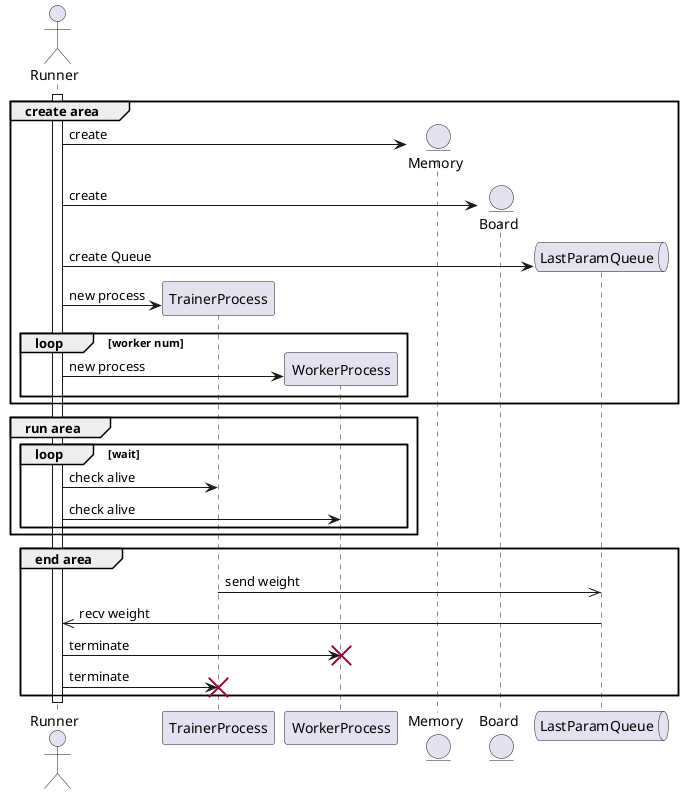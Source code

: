 @startuml
actor Runner
participant TrainerProcess
participant WorkerProcess
entity Memory
entity Board
queue LastParamQueue

note right
TrainerToBoardQueue
MemoryQueue
BoardToWorkerQueue
end note

activate Runner

group create area
    Runner -> Memory ** : create
    Runner -> Board ** : create
    Runner -> LastParamQueue ** : create Queue
    Runner -> TrainerProcess ** : new process
    loop worker num
        Runner -> WorkerProcess ** : new process
    end
end

group run area
    loop wait

        Runner -> TrainerProcess: check alive
        Runner -> WorkerProcess: check alive

    end
end

group end area

    TrainerProcess ->> LastParamQueue: send weight
    LastParamQueue ->> Runner: recv weight

    Runner -> WorkerProcess !! : terminate
    Runner -> TrainerProcess !! : terminate

end

deactivate Runner

@enduml
